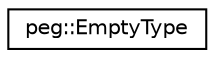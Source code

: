 digraph "Graphical Class Hierarchy"
{
 // LATEX_PDF_SIZE
  edge [fontname="Helvetica",fontsize="10",labelfontname="Helvetica",labelfontsize="10"];
  node [fontname="Helvetica",fontsize="10",shape=record];
  rankdir="LR";
  Node0 [label="peg::EmptyType",height=0.2,width=0.4,color="black", fillcolor="white", style="filled",URL="$structpeg_1_1EmptyType.html",tooltip=" "];
}
